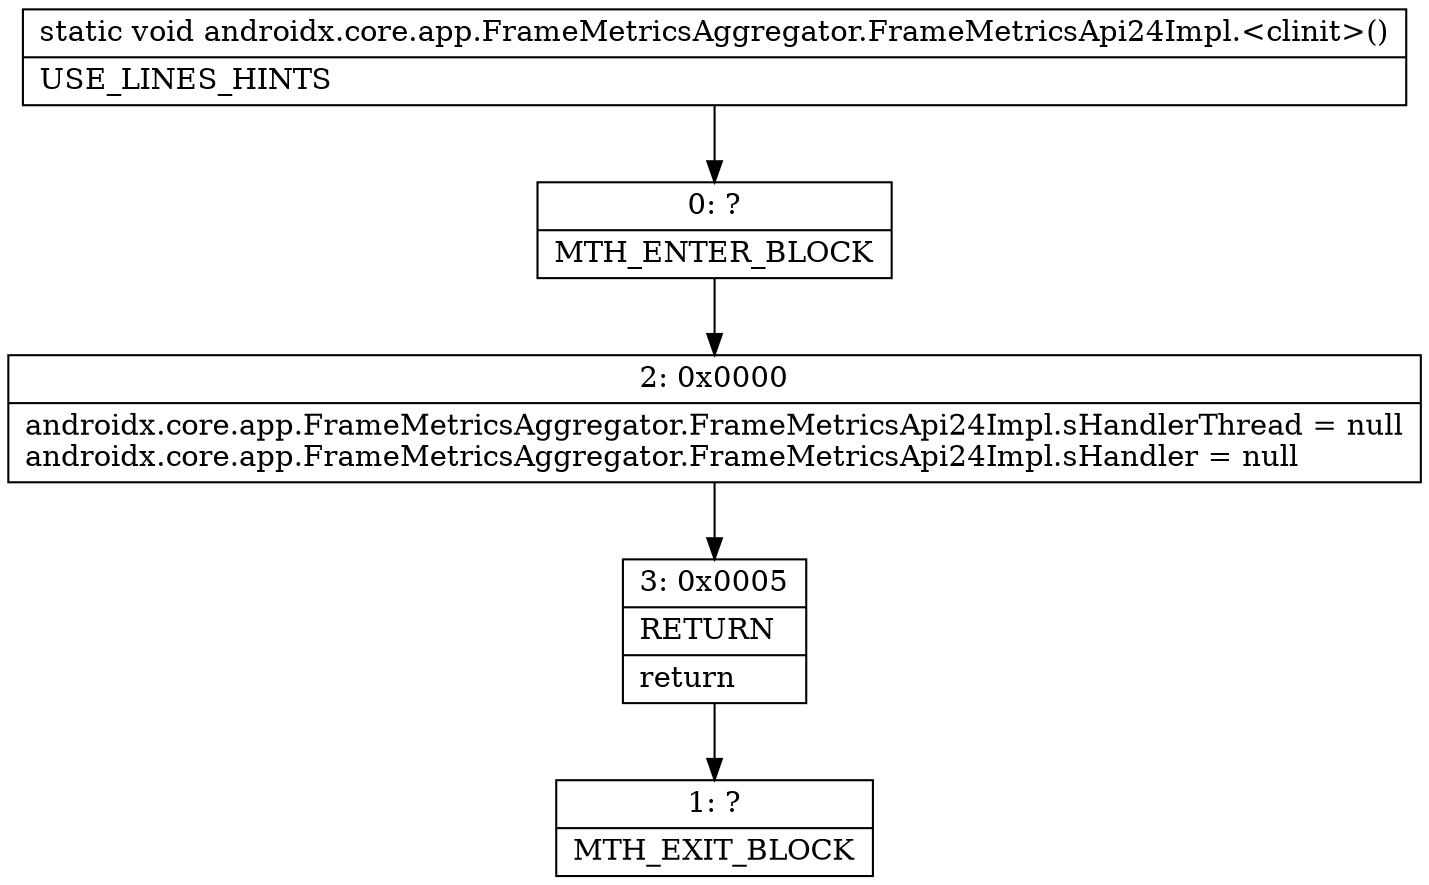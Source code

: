 digraph "CFG forandroidx.core.app.FrameMetricsAggregator.FrameMetricsApi24Impl.\<clinit\>()V" {
Node_0 [shape=record,label="{0\:\ ?|MTH_ENTER_BLOCK\l}"];
Node_2 [shape=record,label="{2\:\ 0x0000|androidx.core.app.FrameMetricsAggregator.FrameMetricsApi24Impl.sHandlerThread = null\landroidx.core.app.FrameMetricsAggregator.FrameMetricsApi24Impl.sHandler = null\l}"];
Node_3 [shape=record,label="{3\:\ 0x0005|RETURN\l|return\l}"];
Node_1 [shape=record,label="{1\:\ ?|MTH_EXIT_BLOCK\l}"];
MethodNode[shape=record,label="{static void androidx.core.app.FrameMetricsAggregator.FrameMetricsApi24Impl.\<clinit\>()  | USE_LINES_HINTS\l}"];
MethodNode -> Node_0;Node_0 -> Node_2;
Node_2 -> Node_3;
Node_3 -> Node_1;
}

